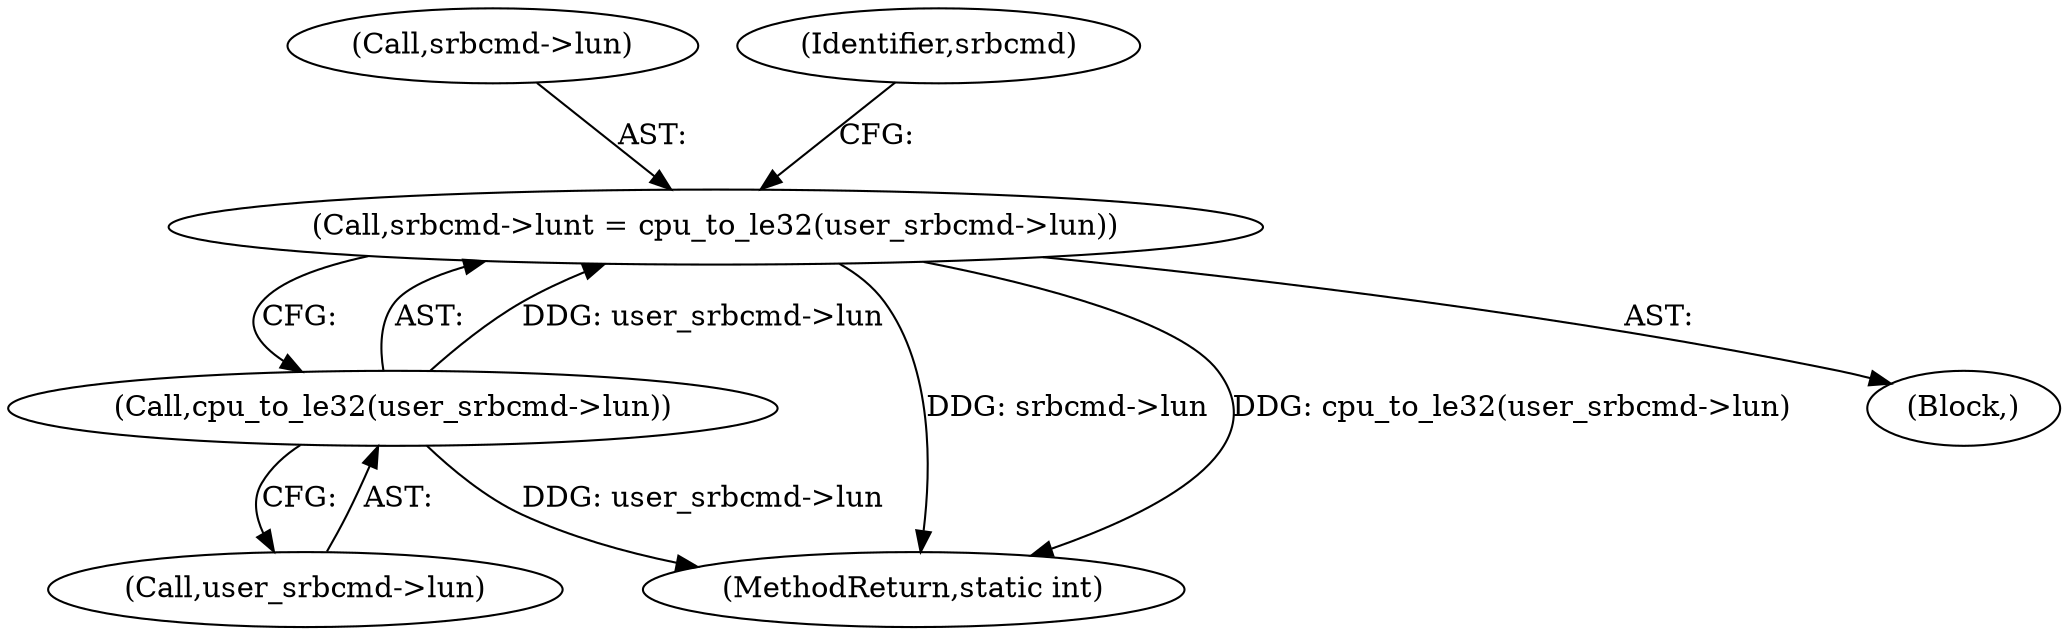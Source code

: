 digraph "0_linux_b4789b8e6be3151a955ade74872822f30e8cd914@pointer" {
"1000309" [label="(Call,srbcmd->lun\t = cpu_to_le32(user_srbcmd->lun))"];
"1000313" [label="(Call,cpu_to_le32(user_srbcmd->lun))"];
"1000314" [label="(Call,user_srbcmd->lun)"];
"1000309" [label="(Call,srbcmd->lun\t = cpu_to_le32(user_srbcmd->lun))"];
"1000310" [label="(Call,srbcmd->lun)"];
"1001485" [label="(MethodReturn,static int)"];
"1000313" [label="(Call,cpu_to_le32(user_srbcmd->lun))"];
"1000118" [label="(Block,)"];
"1000319" [label="(Identifier,srbcmd)"];
"1000309" -> "1000118"  [label="AST: "];
"1000309" -> "1000313"  [label="CFG: "];
"1000310" -> "1000309"  [label="AST: "];
"1000313" -> "1000309"  [label="AST: "];
"1000319" -> "1000309"  [label="CFG: "];
"1000309" -> "1001485"  [label="DDG: srbcmd->lun"];
"1000309" -> "1001485"  [label="DDG: cpu_to_le32(user_srbcmd->lun)"];
"1000313" -> "1000309"  [label="DDG: user_srbcmd->lun"];
"1000313" -> "1000314"  [label="CFG: "];
"1000314" -> "1000313"  [label="AST: "];
"1000313" -> "1001485"  [label="DDG: user_srbcmd->lun"];
}
